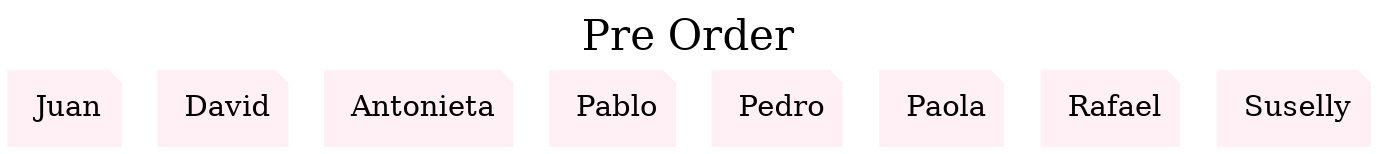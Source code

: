 digraph ArbolBinario {
	rankdir=TB;
	node[shape = note, fontcolor = black, style = filled, color = lavenderblush];
	graph[label = "Pre Order", labelloc = t, fontsize = 20];
Object1[label = " Juan"];
Object4[label = " David"];
Object6[label = " Antonieta"];
Object2[label = " Pablo"];
Object3[label = " Pedro"];
Object8[label = " Paola"];
Object5[label = " Rafael"];
Object7[label = " Suselly"];
}